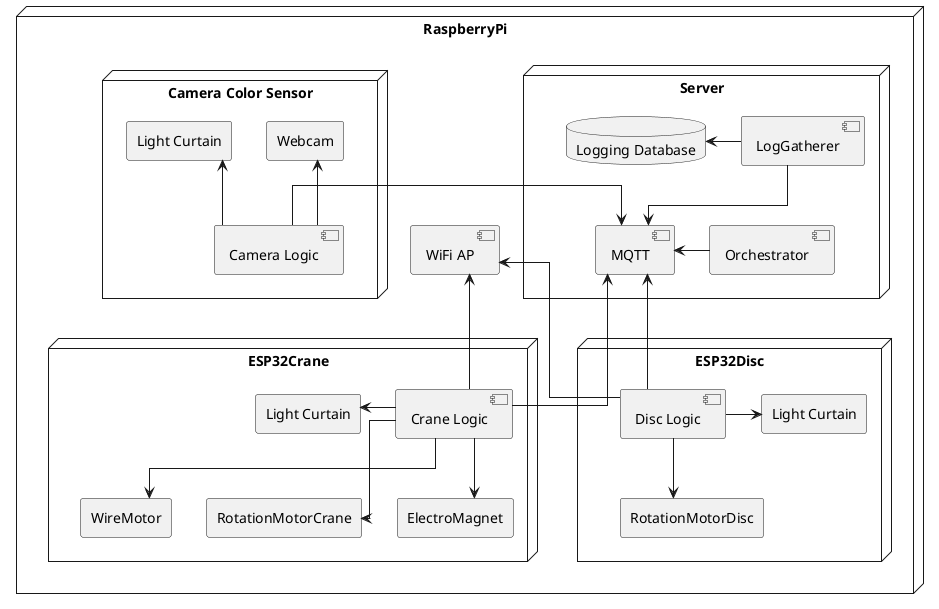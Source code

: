 @startuml infrastructure-v3
hide stereotype

node RaspberryPi {
    node Server {
        component MQTT
        database LoggingDatabase as "Logging Database"
        component LogGatherer
        component Orchestrator
    }
    node Camera as "Camera Color Sensor"{
        component cameraComponent as "Camera Logic"
        rectangle LightCurtainCamera as "Light Curtain"
        rectangle webcam as "Webcam"
    }
    
    
    component WiFiAP as "WiFi AP"
    WiFiAP -[hidden]left- Camera 
    WiFiAP -[hidden]left- Server 
    WiFiAP -[hidden]down- ESP32Crane 
    WiFiAP -[hidden]down- ESP32Disc 
}
node ESP32Crane {
    component ArduinoCraneLogic as "Crane Logic"
    rectangle RotationMotorCrane
    rectangle ElectroMagnet
    rectangle WireMotor
    rectangle LightCurtainCrane as "Light Curtain"
}

node ESP32Disc {
    component ArduinoDiscLogic as "Disc Logic"
    rectangle RotationMotorDisc
    rectangle LightCurtainDisc as "Light Curtain"
}

Orchestrator -left-> MQTT
cameraComponent -right-> MQTT
ArduinoCraneLogic -up-> MQTT
ArduinoDiscLogic -up-> MQTT

ArduinoCraneLogic -down-> RotationMotorCrane
ArduinoCraneLogic  -down-> WireMotor
ArduinoCraneLogic -down-> ElectroMagnet
LightCurtainCrane <- ArduinoCraneLogic 

ArduinoDiscLogic -down->RotationMotorDisc
LightCurtainDisc <-left- ArduinoDiscLogic 

cameraComponent -up-> LightCurtainCamera
cameraComponent -up-> webcam

LogGatherer --> MQTT
LogGatherer -left-> LoggingDatabase

ArduinoDiscLogic -up-> WiFiAP
ArduinoCraneLogic -up-> WiFiAP
skinparam linetype ortho
@enduml
